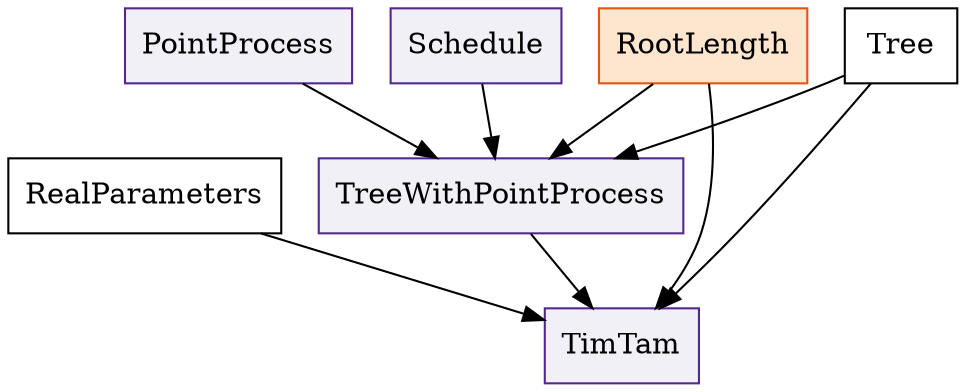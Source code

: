 digraph G {
  TimTam [shape=box,
          style=filled,
          color="#54278f",
          fillcolor="#f2f0f7"];
  RealParameters [shape=box];
  TreeWithPointProcess [shape=box,
                        style=filled,
                        color="#54278f",
                        fillcolor="#f2f0f7"];
  PointProcess [shape=box,
                style=filled,
                color="#54278f",
                fillcolor="#f2f0f7"];
  Schedule [shape=box,
            style=filled,
            color="#54278f",
            fillcolor="#f2f0f7"];
  RootLength [shape=box,
              style=filled,
              color="#e6550d",
              fillcolor="#fee6ce"];
  Tree [shape=box];

  RootLength -> TimTam;
  RootLength -> TreeWithPointProcess;
  PointProcess -> TreeWithPointProcess;
  Schedule -> TreeWithPointProcess;
  TreeWithPointProcess -> TimTam;
  RealParameters -> TimTam;
  Tree -> TreeWithPointProcess;
  Tree -> TimTam;
}
